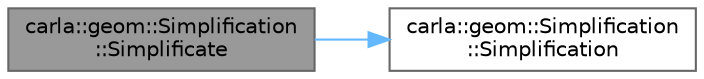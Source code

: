 digraph "carla::geom::Simplification::Simplificate"
{
 // INTERACTIVE_SVG=YES
 // LATEX_PDF_SIZE
  bgcolor="transparent";
  edge [fontname=Helvetica,fontsize=10,labelfontname=Helvetica,labelfontsize=10];
  node [fontname=Helvetica,fontsize=10,shape=box,height=0.2,width=0.4];
  rankdir="LR";
  Node1 [id="Node000001",label="carla::geom::Simplification\l::Simplificate",height=0.2,width=0.4,color="gray40", fillcolor="grey60", style="filled", fontcolor="black",tooltip=" "];
  Node1 -> Node2 [id="edge1_Node000001_Node000002",color="steelblue1",style="solid",tooltip=" "];
  Node2 [id="Node000002",label="carla::geom::Simplification\l::Simplification",height=0.2,width=0.4,color="grey40", fillcolor="white", style="filled",URL="$d7/dba/classcarla_1_1geom_1_1Simplification.html#ac55d55ce8955ad01a551b1a941440264",tooltip=" "];
}

